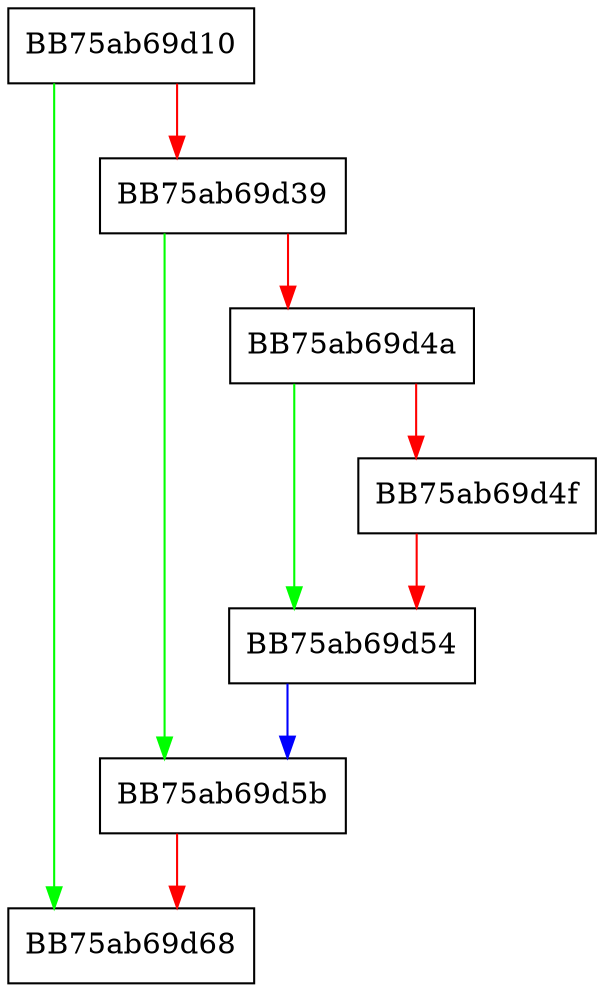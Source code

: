 digraph Merge {
  node [shape="box"];
  graph [splines=ortho];
  BB75ab69d10 -> BB75ab69d68 [color="green"];
  BB75ab69d10 -> BB75ab69d39 [color="red"];
  BB75ab69d39 -> BB75ab69d5b [color="green"];
  BB75ab69d39 -> BB75ab69d4a [color="red"];
  BB75ab69d4a -> BB75ab69d54 [color="green"];
  BB75ab69d4a -> BB75ab69d4f [color="red"];
  BB75ab69d4f -> BB75ab69d54 [color="red"];
  BB75ab69d54 -> BB75ab69d5b [color="blue"];
  BB75ab69d5b -> BB75ab69d68 [color="red"];
}